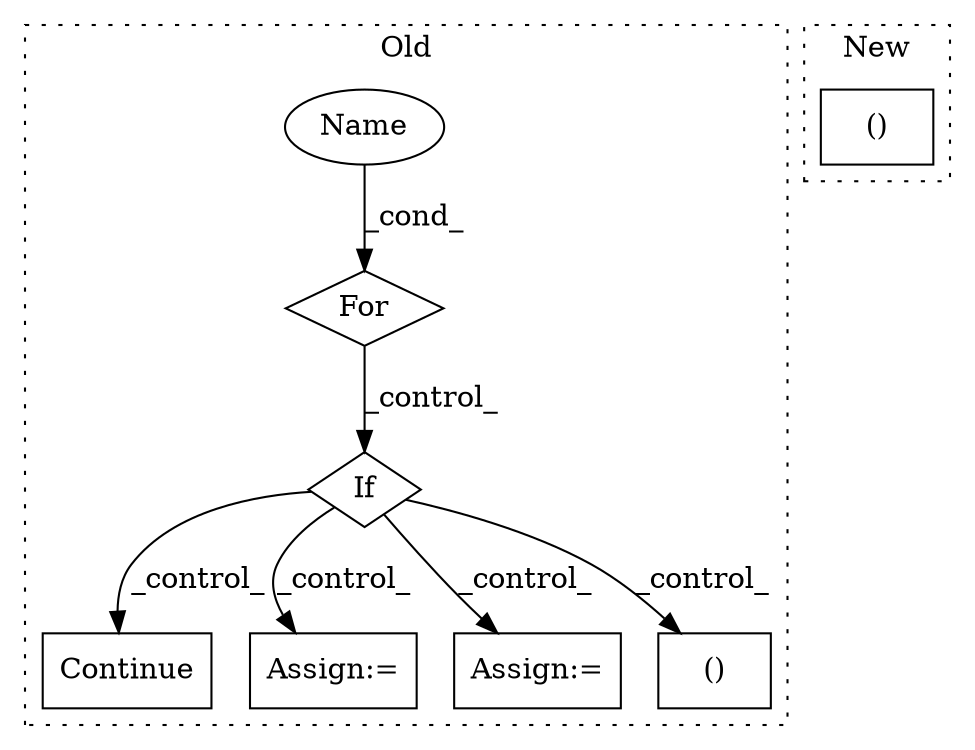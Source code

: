 digraph G {
subgraph cluster0 {
1 [label="Continue" a="43" s="26249" l="8" shape="box"];
3 [label="If" a="96" s="26213" l="3" shape="diamond"];
4 [label="Assign:=" a="68" s="26371" l="3" shape="box"];
5 [label="Name" a="87" s="26057" l="1" shape="ellipse"];
6 [label="For" a="107" s="26044,26076" l="4,22" shape="diamond"];
7 [label="Assign:=" a="68" s="26418" l="3" shape="box"];
8 [label="()" a="54" s="26361" l="9" shape="box"];
label = "Old";
style="dotted";
}
subgraph cluster1 {
2 [label="()" a="54" s="26275" l="66" shape="box"];
label = "New";
style="dotted";
}
3 -> 1 [label="_control_"];
3 -> 4 [label="_control_"];
3 -> 8 [label="_control_"];
3 -> 7 [label="_control_"];
5 -> 6 [label="_cond_"];
6 -> 3 [label="_control_"];
}